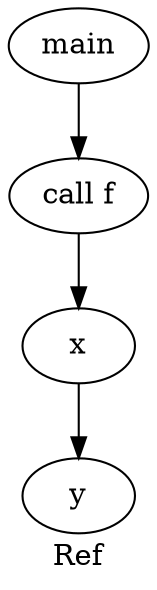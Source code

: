 digraph grafo {
  label="Ref";
  88167088652352 [ label="main" ];
  88167088652352 -> 88167088652496;
  88167088652496 [ label="call f" ];
  88167088652496 -> 88167088652400;
  88167088652400 [ label="x" ];
  88167088652400 -> 88167088652448;
  88167088652448 [ label="y" ];
}
